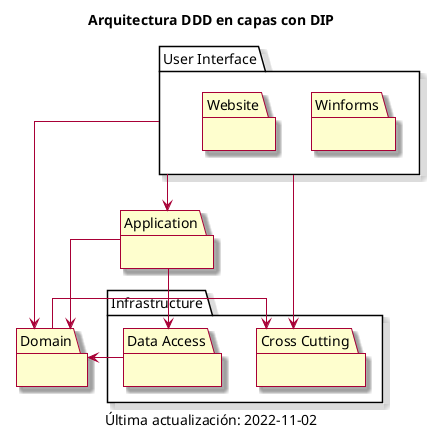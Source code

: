 ' ==============================================
' Author:      Gerardo Tordoya
' Create date: 2022-11-02
' Description: Arquitectura DDD en capas con DIP
' ==============================================

@startuml Gestor de Campeonatos

' ─── CONFIGURACIONES ──────────────────────────────────────────────────────────
skin rose
' skinparam classFontName Calibri
' skinparam shadowing false
' hide circle
skinparam linetype ortho

' --- TÍTULO ───────────────────────────────────────────────────────────────────
title Arquitectura DDD en capas con DIP

' ─── ENTIDADES ────────────────────────────────────────────────────────────────

package "User Interface"
{
    package Winforms {}
    package Website {}
}

package Application
{
}

package Domain
{
}

package Infrastructure
{
    package "Data Access" {}
    package "Cross Cutting" {}
}


' ─── RELACIONES ───────────────────────────────────────────────────────────────
"User Interface" -[plain]-> Application
"User Interface" -[plain]-> Domain
"User Interface" -[plain]-> "Cross Cutting"

Application -[plain]-> Domain
Application -[plain]-> "Data Access"

Domain -[plain]-> "Cross Cutting"

"Data Access" -[plain]-> Domain


' ─── NOTAS ────────────────────────────────────────────────────────────────────


' ─── SUBTÍTULO ────────────────────────────────────────────────────────────────
caption Última actualización: 2022-11-02

' ─── FIN ──────────────────────────────────────────────────────────────────────
@enduml